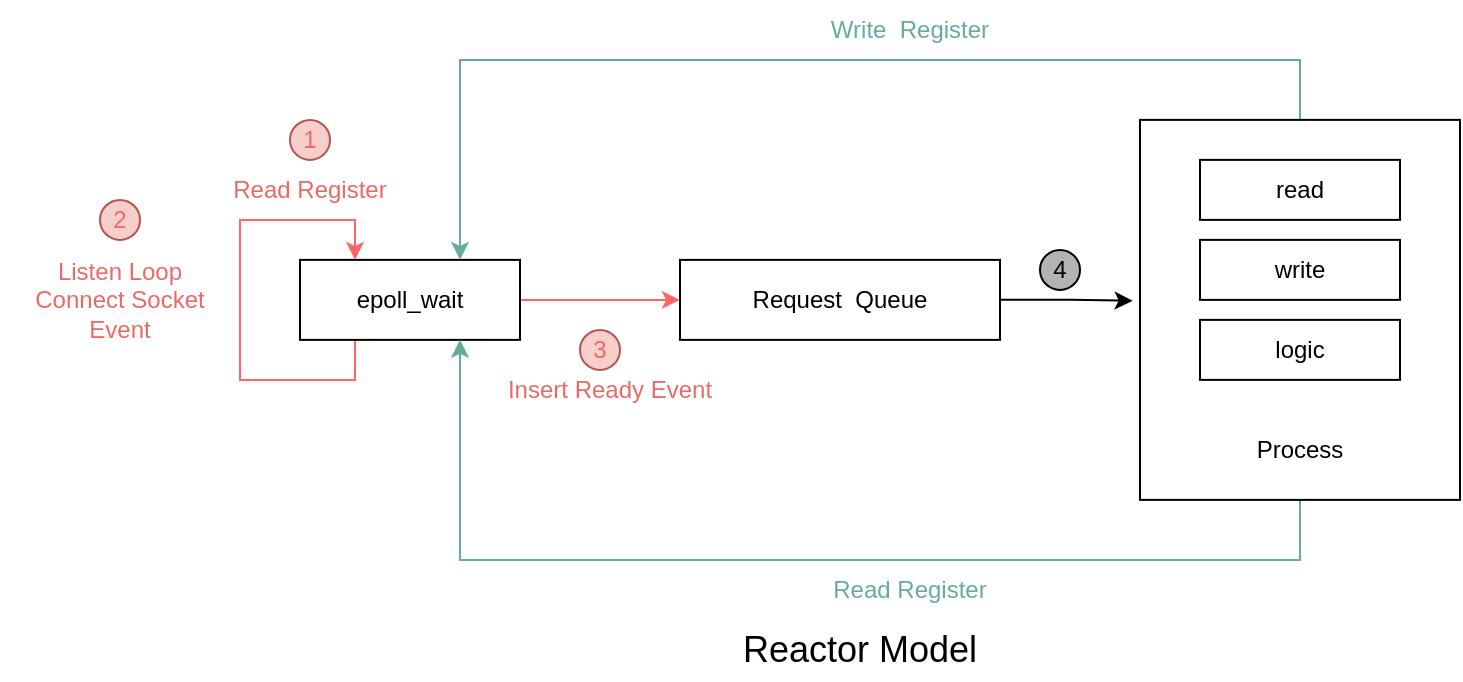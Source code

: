 <mxfile version="21.6.8" type="github">
  <diagram id="C5RBs43oDa-KdzZeNtuy" name="Page-1">
    <mxGraphModel dx="842" dy="567" grid="1" gridSize="10" guides="1" tooltips="1" connect="1" arrows="1" fold="1" page="1" pageScale="1" pageWidth="1169" pageHeight="827" math="0" shadow="0">
      <root>
        <mxCell id="WIyWlLk6GJQsqaUBKTNV-0" />
        <mxCell id="WIyWlLk6GJQsqaUBKTNV-1" parent="WIyWlLk6GJQsqaUBKTNV-0" />
        <mxCell id="8CgoTSZrTO_8La05noaP-6" style="edgeStyle=orthogonalEdgeStyle;rounded=0;orthogonalLoop=1;jettySize=auto;html=1;entryX=0;entryY=0.5;entryDx=0;entryDy=0;strokeColor=#FF6666;fontColor=#EA6B66;" parent="WIyWlLk6GJQsqaUBKTNV-1" source="8CgoTSZrTO_8La05noaP-0" target="8CgoTSZrTO_8La05noaP-2" edge="1">
          <mxGeometry relative="1" as="geometry" />
        </mxCell>
        <mxCell id="8CgoTSZrTO_8La05noaP-18" style="edgeStyle=orthogonalEdgeStyle;rounded=0;orthogonalLoop=1;jettySize=auto;html=1;exitX=0.25;exitY=1;exitDx=0;exitDy=0;entryX=0.25;entryY=0;entryDx=0;entryDy=0;fontColor=#EA6B66;strokeColor=#FF6666;" parent="WIyWlLk6GJQsqaUBKTNV-1" source="8CgoTSZrTO_8La05noaP-0" target="8CgoTSZrTO_8La05noaP-0" edge="1">
          <mxGeometry relative="1" as="geometry">
            <mxPoint x="247.429" y="279.94" as="targetPoint" />
            <Array as="points">
              <mxPoint x="248" y="350" />
              <mxPoint x="190" y="350" />
              <mxPoint x="190" y="270" />
              <mxPoint x="248" y="270" />
            </Array>
          </mxGeometry>
        </mxCell>
        <mxCell id="8CgoTSZrTO_8La05noaP-0" value="epoll_wait" style="rounded=0;whiteSpace=wrap;html=1;" parent="WIyWlLk6GJQsqaUBKTNV-1" vertex="1">
          <mxGeometry x="220" y="289.94" width="110" height="40" as="geometry" />
        </mxCell>
        <mxCell id="8CgoTSZrTO_8La05noaP-7" style="edgeStyle=orthogonalEdgeStyle;rounded=0;orthogonalLoop=1;jettySize=auto;html=1;entryX=-0.023;entryY=0.476;entryDx=0;entryDy=0;entryPerimeter=0;" parent="WIyWlLk6GJQsqaUBKTNV-1" source="8CgoTSZrTO_8La05noaP-2" target="8CgoTSZrTO_8La05noaP-5" edge="1">
          <mxGeometry relative="1" as="geometry" />
        </mxCell>
        <mxCell id="8CgoTSZrTO_8La05noaP-2" value="Request&amp;nbsp; Queue" style="rounded=0;whiteSpace=wrap;html=1;" parent="WIyWlLk6GJQsqaUBKTNV-1" vertex="1">
          <mxGeometry x="410" y="289.94" width="160" height="40" as="geometry" />
        </mxCell>
        <mxCell id="8CgoTSZrTO_8La05noaP-16" style="edgeStyle=orthogonalEdgeStyle;rounded=0;orthogonalLoop=1;jettySize=auto;html=1;strokeColor=#67AB9F;" parent="WIyWlLk6GJQsqaUBKTNV-1" source="8CgoTSZrTO_8La05noaP-5" target="8CgoTSZrTO_8La05noaP-0" edge="1">
          <mxGeometry relative="1" as="geometry">
            <Array as="points">
              <mxPoint x="720" y="189.94" />
              <mxPoint x="300" y="189.94" />
            </Array>
          </mxGeometry>
        </mxCell>
        <mxCell id="8CgoTSZrTO_8La05noaP-17" style="edgeStyle=orthogonalEdgeStyle;rounded=0;orthogonalLoop=1;jettySize=auto;html=1;strokeColor=#67AB9F;" parent="WIyWlLk6GJQsqaUBKTNV-1" source="8CgoTSZrTO_8La05noaP-5" edge="1">
          <mxGeometry relative="1" as="geometry">
            <mxPoint x="300" y="329.94" as="targetPoint" />
            <Array as="points">
              <mxPoint x="720" y="439.94" />
              <mxPoint x="300" y="439.94" />
              <mxPoint x="300" y="329.94" />
            </Array>
          </mxGeometry>
        </mxCell>
        <mxCell id="8CgoTSZrTO_8La05noaP-5" value="" style="rounded=0;whiteSpace=wrap;html=1;" parent="WIyWlLk6GJQsqaUBKTNV-1" vertex="1">
          <mxGeometry x="640" y="219.94" width="160" height="190" as="geometry" />
        </mxCell>
        <mxCell id="8CgoTSZrTO_8La05noaP-9" value="read" style="rounded=0;whiteSpace=wrap;html=1;" parent="WIyWlLk6GJQsqaUBKTNV-1" vertex="1">
          <mxGeometry x="670" y="239.94" width="100" height="30" as="geometry" />
        </mxCell>
        <mxCell id="8CgoTSZrTO_8La05noaP-10" value="write" style="rounded=0;whiteSpace=wrap;html=1;" parent="WIyWlLk6GJQsqaUBKTNV-1" vertex="1">
          <mxGeometry x="670" y="279.94" width="100" height="30" as="geometry" />
        </mxCell>
        <mxCell id="8CgoTSZrTO_8La05noaP-11" value="logic" style="rounded=0;whiteSpace=wrap;html=1;" parent="WIyWlLk6GJQsqaUBKTNV-1" vertex="1">
          <mxGeometry x="670" y="319.94" width="100" height="30" as="geometry" />
        </mxCell>
        <mxCell id="8CgoTSZrTO_8La05noaP-13" value="Process" style="text;html=1;strokeColor=none;fillColor=none;align=center;verticalAlign=middle;whiteSpace=wrap;rounded=0;" parent="WIyWlLk6GJQsqaUBKTNV-1" vertex="1">
          <mxGeometry x="690" y="369.94" width="60" height="30" as="geometry" />
        </mxCell>
        <mxCell id="8CgoTSZrTO_8La05noaP-20" value="Write&amp;nbsp; Register" style="text;html=1;strokeColor=none;fillColor=none;align=center;verticalAlign=middle;whiteSpace=wrap;rounded=0;fontColor=#67AB9F;" parent="WIyWlLk6GJQsqaUBKTNV-1" vertex="1">
          <mxGeometry x="460" y="160" width="130" height="30" as="geometry" />
        </mxCell>
        <mxCell id="8CgoTSZrTO_8La05noaP-22" value="Read Register" style="text;html=1;strokeColor=none;fillColor=none;align=center;verticalAlign=middle;whiteSpace=wrap;rounded=0;fontColor=#67AB9F;" parent="WIyWlLk6GJQsqaUBKTNV-1" vertex="1">
          <mxGeometry x="460" y="440" width="130" height="30" as="geometry" />
        </mxCell>
        <mxCell id="8CgoTSZrTO_8La05noaP-23" value="Read Register" style="text;html=1;strokeColor=none;fillColor=none;align=center;verticalAlign=middle;whiteSpace=wrap;rounded=0;fontColor=#EA6B66;" parent="WIyWlLk6GJQsqaUBKTNV-1" vertex="1">
          <mxGeometry x="160" y="239.94" width="130" height="30" as="geometry" />
        </mxCell>
        <mxCell id="8CgoTSZrTO_8La05noaP-24" value="Listen Loop&lt;br&gt;Connect Socket Event" style="text;html=1;strokeColor=none;fillColor=none;align=center;verticalAlign=middle;whiteSpace=wrap;rounded=0;fontColor=#EA6B66;" parent="WIyWlLk6GJQsqaUBKTNV-1" vertex="1">
          <mxGeometry x="70" y="294.94" width="120" height="30" as="geometry" />
        </mxCell>
        <mxCell id="8CgoTSZrTO_8La05noaP-26" value="Insert Ready Event" style="text;html=1;strokeColor=none;fillColor=none;align=center;verticalAlign=middle;whiteSpace=wrap;rounded=0;fontColor=#EA6B66;" parent="WIyWlLk6GJQsqaUBKTNV-1" vertex="1">
          <mxGeometry x="310" y="339.94" width="130" height="30" as="geometry" />
        </mxCell>
        <mxCell id="8CgoTSZrTO_8La05noaP-29" value="Reactor Model" style="text;html=1;strokeColor=none;fillColor=none;align=center;verticalAlign=middle;whiteSpace=wrap;rounded=0;fontSize=18;" parent="WIyWlLk6GJQsqaUBKTNV-1" vertex="1">
          <mxGeometry x="430" y="470" width="140" height="30" as="geometry" />
        </mxCell>
        <mxCell id="86daziNN2o27-4K1fmQL-0" value="1" style="ellipse;whiteSpace=wrap;html=1;aspect=fixed;fillColor=#f8cecc;strokeColor=#b85450;fontColor=#EA6B66;" vertex="1" parent="WIyWlLk6GJQsqaUBKTNV-1">
          <mxGeometry x="215" y="219.94" width="20" height="20" as="geometry" />
        </mxCell>
        <mxCell id="86daziNN2o27-4K1fmQL-1" value="2" style="ellipse;whiteSpace=wrap;html=1;aspect=fixed;fillColor=#f8cecc;strokeColor=#b85450;fontColor=#EA6B66;" vertex="1" parent="WIyWlLk6GJQsqaUBKTNV-1">
          <mxGeometry x="120" y="259.94" width="20" height="20" as="geometry" />
        </mxCell>
        <mxCell id="86daziNN2o27-4K1fmQL-2" value="3" style="ellipse;whiteSpace=wrap;html=1;aspect=fixed;fillColor=#f8cecc;strokeColor=#b85450;fontColor=#EA6B66;" vertex="1" parent="WIyWlLk6GJQsqaUBKTNV-1">
          <mxGeometry x="360" y="324.94" width="20" height="20" as="geometry" />
        </mxCell>
        <mxCell id="86daziNN2o27-4K1fmQL-3" value="4" style="ellipse;whiteSpace=wrap;html=1;aspect=fixed;fillColor=#B3B3B3;strokeColor=#000000;fontColor=#000000;" vertex="1" parent="WIyWlLk6GJQsqaUBKTNV-1">
          <mxGeometry x="590" y="284.94" width="20" height="20" as="geometry" />
        </mxCell>
      </root>
    </mxGraphModel>
  </diagram>
</mxfile>
